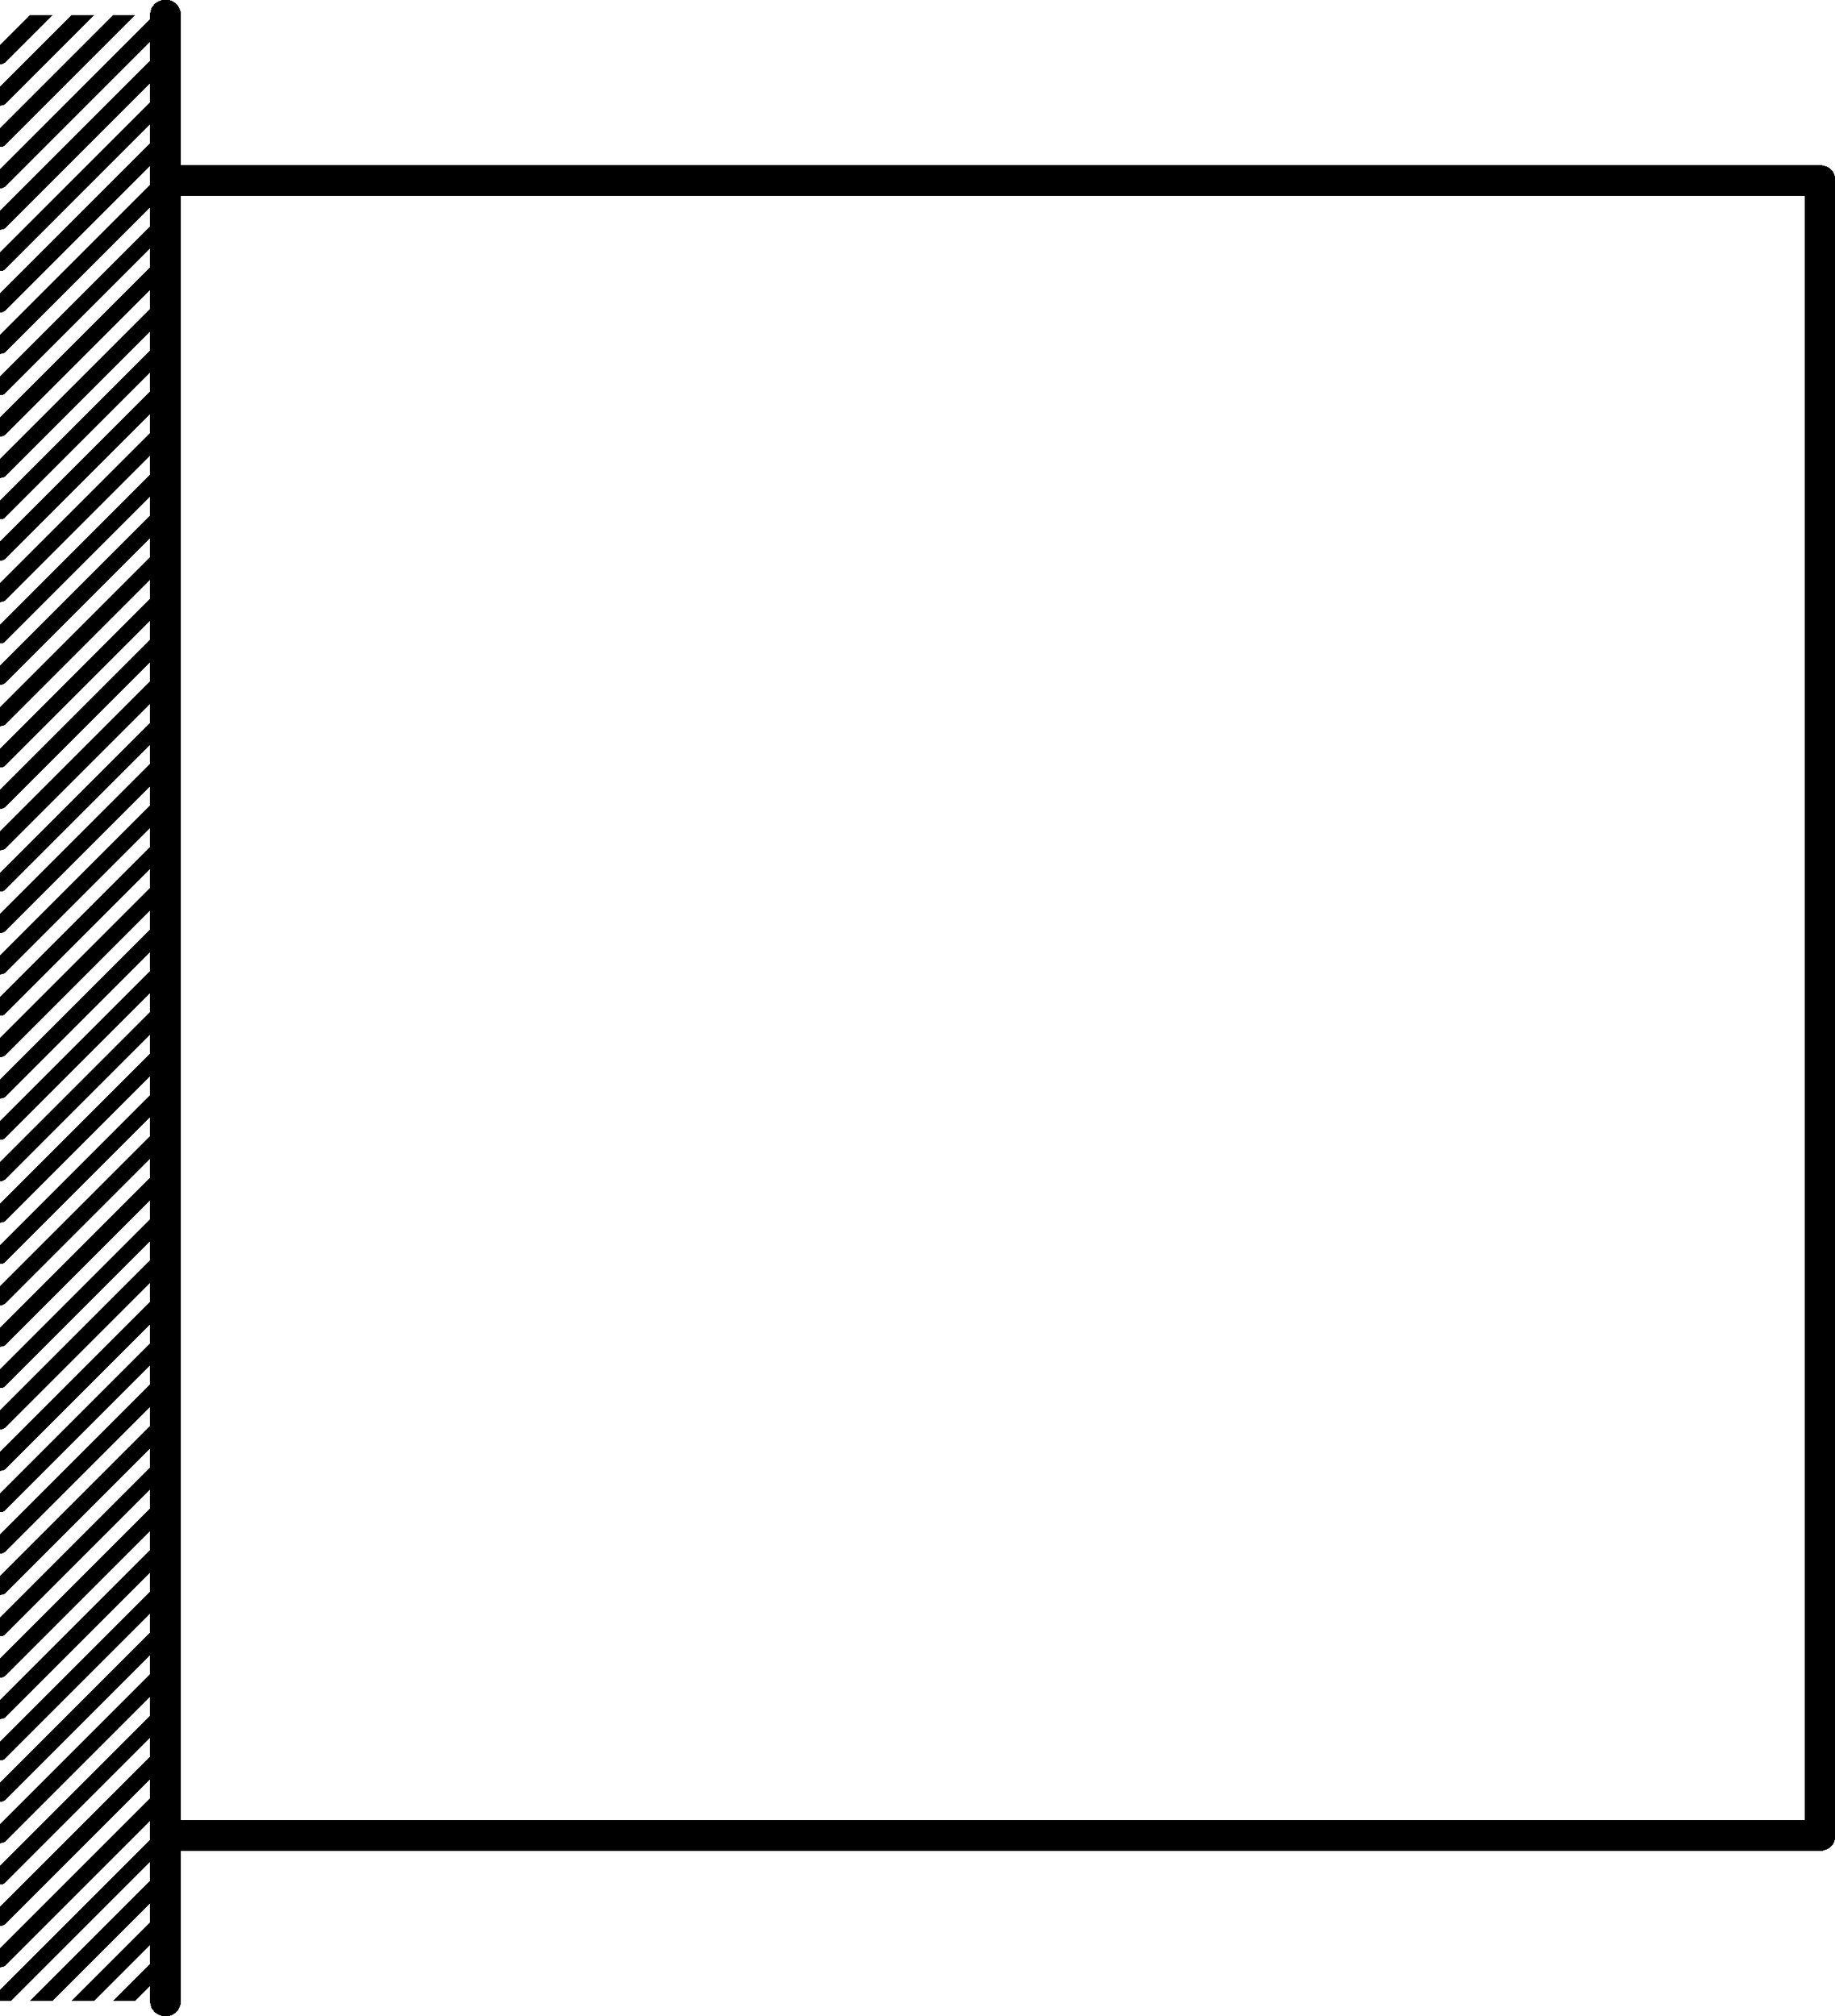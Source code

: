 import graph;

settings.outformat = "png";
settings.render = 16;
defaultpen(fontsize(10pt));
size(200);

real a = 10;
path shadow = box((-1,-a/2-1),(0,a/2+1));

for (real i = -a/2-2; i<a/2+1; i+=0.25){
    draw((-1,i)--(0,i+1),linewidth(1.5));
}
clip(shadow);

draw(box((0,-a/2),(a,a/2)),linewidth(3));
draw((0,-6)--(0,6),linewidth(3));